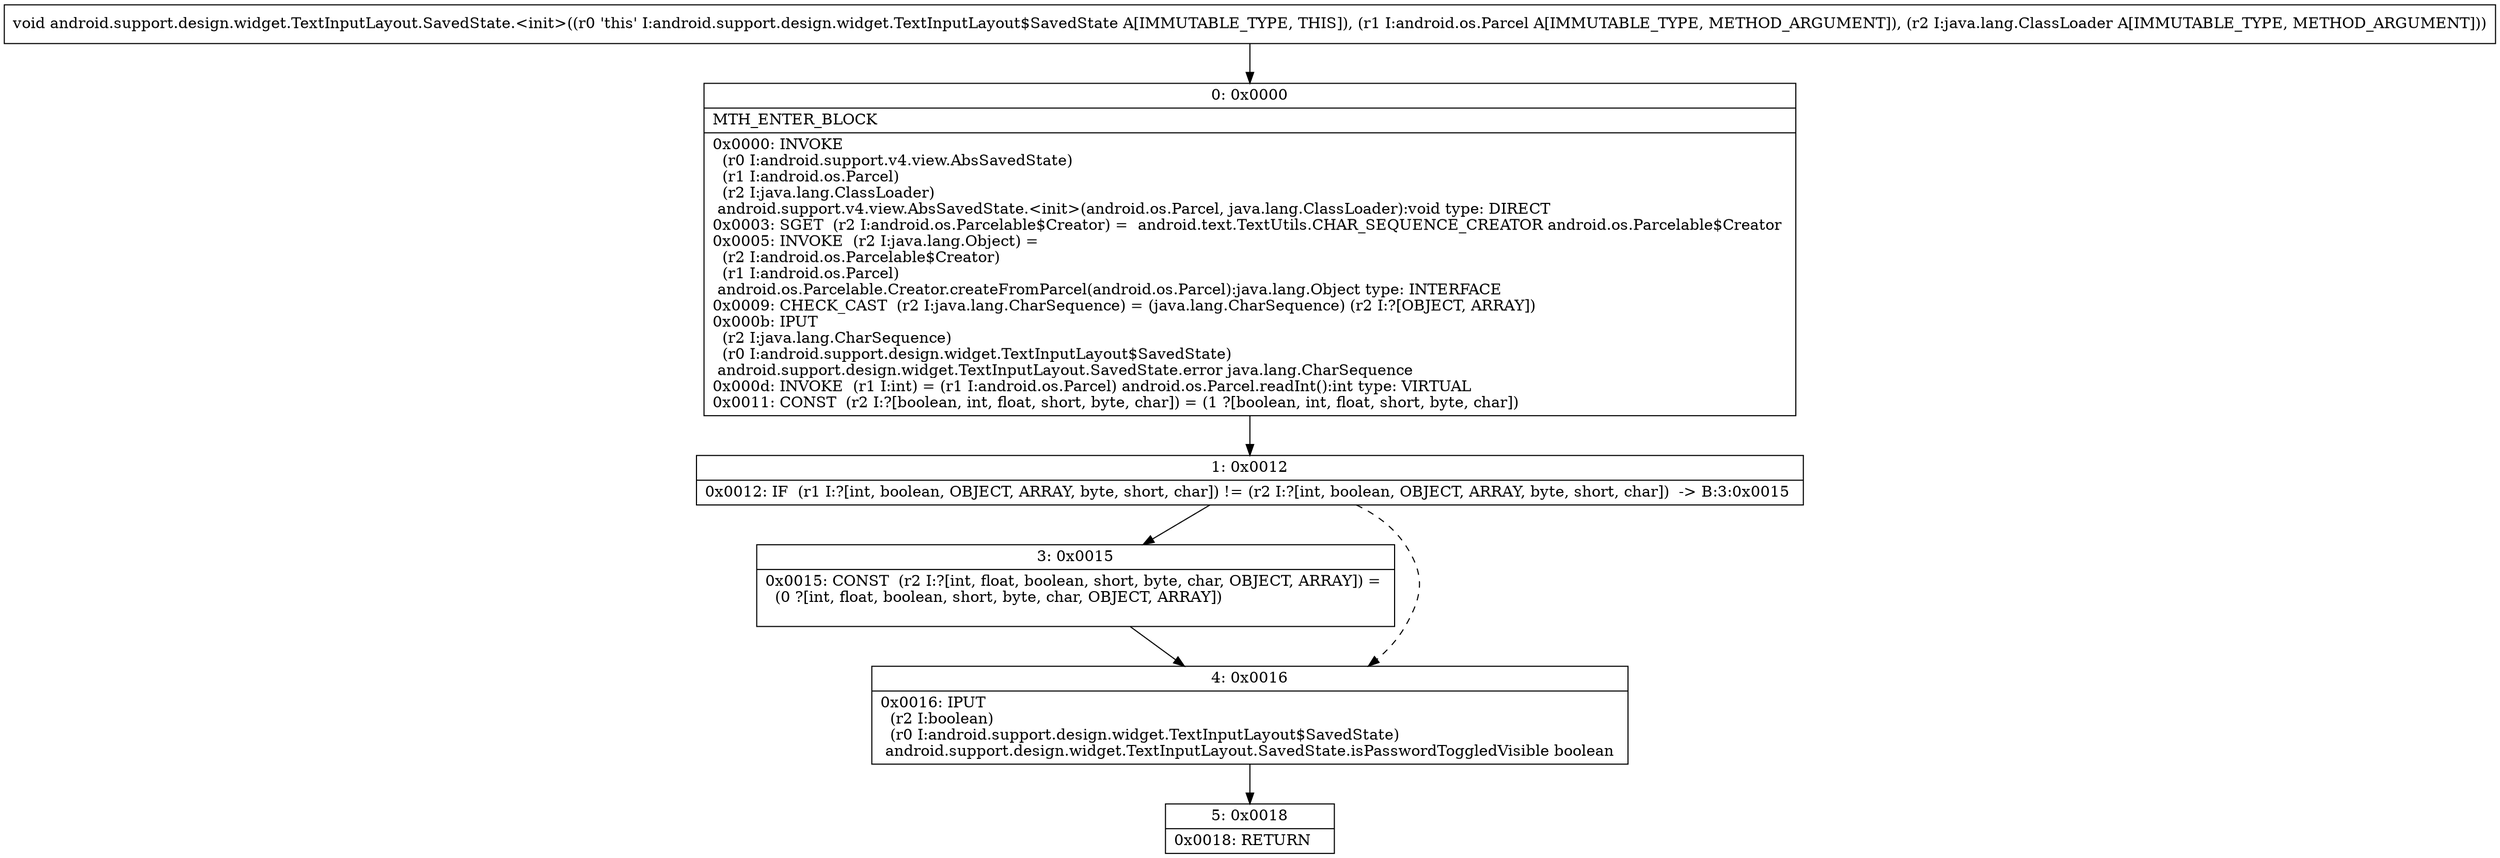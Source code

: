 digraph "CFG forandroid.support.design.widget.TextInputLayout.SavedState.\<init\>(Landroid\/os\/Parcel;Ljava\/lang\/ClassLoader;)V" {
Node_0 [shape=record,label="{0\:\ 0x0000|MTH_ENTER_BLOCK\l|0x0000: INVOKE  \l  (r0 I:android.support.v4.view.AbsSavedState)\l  (r1 I:android.os.Parcel)\l  (r2 I:java.lang.ClassLoader)\l android.support.v4.view.AbsSavedState.\<init\>(android.os.Parcel, java.lang.ClassLoader):void type: DIRECT \l0x0003: SGET  (r2 I:android.os.Parcelable$Creator) =  android.text.TextUtils.CHAR_SEQUENCE_CREATOR android.os.Parcelable$Creator \l0x0005: INVOKE  (r2 I:java.lang.Object) = \l  (r2 I:android.os.Parcelable$Creator)\l  (r1 I:android.os.Parcel)\l android.os.Parcelable.Creator.createFromParcel(android.os.Parcel):java.lang.Object type: INTERFACE \l0x0009: CHECK_CAST  (r2 I:java.lang.CharSequence) = (java.lang.CharSequence) (r2 I:?[OBJECT, ARRAY]) \l0x000b: IPUT  \l  (r2 I:java.lang.CharSequence)\l  (r0 I:android.support.design.widget.TextInputLayout$SavedState)\l android.support.design.widget.TextInputLayout.SavedState.error java.lang.CharSequence \l0x000d: INVOKE  (r1 I:int) = (r1 I:android.os.Parcel) android.os.Parcel.readInt():int type: VIRTUAL \l0x0011: CONST  (r2 I:?[boolean, int, float, short, byte, char]) = (1 ?[boolean, int, float, short, byte, char]) \l}"];
Node_1 [shape=record,label="{1\:\ 0x0012|0x0012: IF  (r1 I:?[int, boolean, OBJECT, ARRAY, byte, short, char]) != (r2 I:?[int, boolean, OBJECT, ARRAY, byte, short, char])  \-\> B:3:0x0015 \l}"];
Node_3 [shape=record,label="{3\:\ 0x0015|0x0015: CONST  (r2 I:?[int, float, boolean, short, byte, char, OBJECT, ARRAY]) = \l  (0 ?[int, float, boolean, short, byte, char, OBJECT, ARRAY])\l \l}"];
Node_4 [shape=record,label="{4\:\ 0x0016|0x0016: IPUT  \l  (r2 I:boolean)\l  (r0 I:android.support.design.widget.TextInputLayout$SavedState)\l android.support.design.widget.TextInputLayout.SavedState.isPasswordToggledVisible boolean \l}"];
Node_5 [shape=record,label="{5\:\ 0x0018|0x0018: RETURN   \l}"];
MethodNode[shape=record,label="{void android.support.design.widget.TextInputLayout.SavedState.\<init\>((r0 'this' I:android.support.design.widget.TextInputLayout$SavedState A[IMMUTABLE_TYPE, THIS]), (r1 I:android.os.Parcel A[IMMUTABLE_TYPE, METHOD_ARGUMENT]), (r2 I:java.lang.ClassLoader A[IMMUTABLE_TYPE, METHOD_ARGUMENT])) }"];
MethodNode -> Node_0;
Node_0 -> Node_1;
Node_1 -> Node_3;
Node_1 -> Node_4[style=dashed];
Node_3 -> Node_4;
Node_4 -> Node_5;
}

